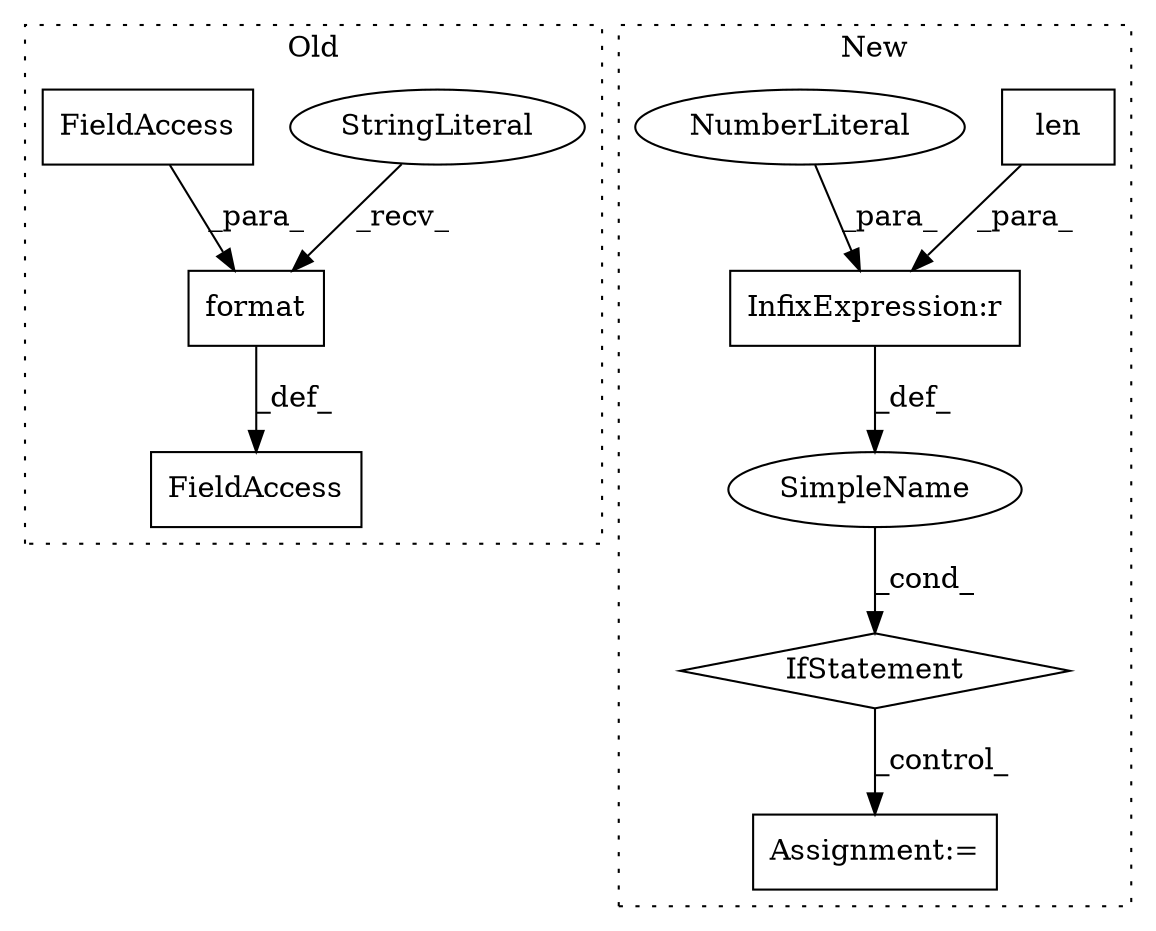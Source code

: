 digraph G {
subgraph cluster0 {
1 [label="format" a="32" s="2411,2427" l="7,1" shape="box"];
3 [label="StringLiteral" a="45" s="2404" l="6" shape="ellipse"];
9 [label="FieldAccess" a="22" s="2418" l="9" shape="box"];
10 [label="FieldAccess" a="22" s="2327" l="6" shape="box"];
label = "Old";
style="dotted";
}
subgraph cluster1 {
2 [label="len" a="32" s="8262,8277" l="4,1" shape="box"];
4 [label="InfixExpression:r" a="27" s="8278" l="4" shape="box"];
5 [label="IfStatement" a="25" s="8258,8283" l="4,2" shape="diamond"];
6 [label="NumberLiteral" a="34" s="8282" l="1" shape="ellipse"];
7 [label="Assignment:=" a="7" s="8507" l="1" shape="box"];
8 [label="SimpleName" a="42" s="" l="" shape="ellipse"];
label = "New";
style="dotted";
}
1 -> 10 [label="_def_"];
2 -> 4 [label="_para_"];
3 -> 1 [label="_recv_"];
4 -> 8 [label="_def_"];
5 -> 7 [label="_control_"];
6 -> 4 [label="_para_"];
8 -> 5 [label="_cond_"];
9 -> 1 [label="_para_"];
}